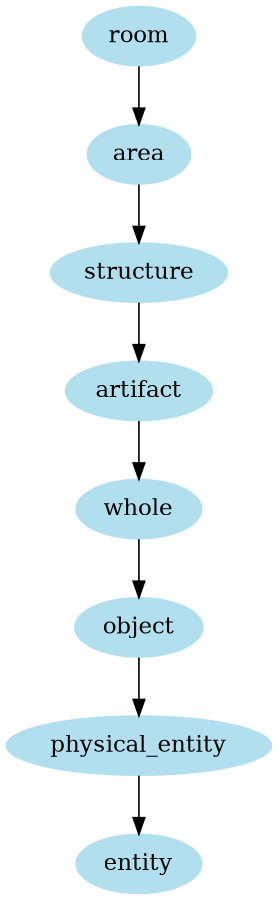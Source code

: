 digraph unix {
	node [color=lightblue2 style=filled]
	size="6,6"
	room -> area
	area -> structure
	structure -> artifact
	artifact -> whole
	whole -> object
	object -> physical_entity
	physical_entity -> entity
}
